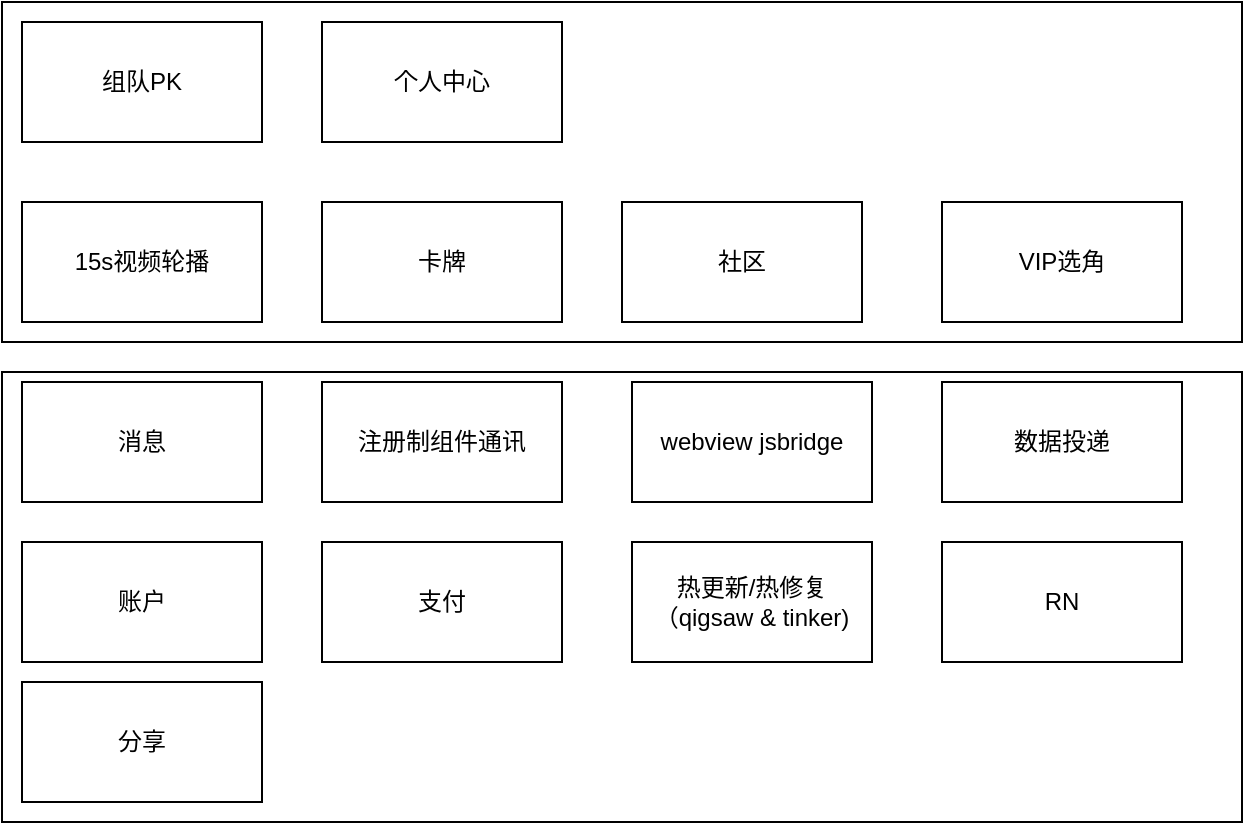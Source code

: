 <mxfile version="12.2.6" type="github" pages="1">
  <diagram id="j1-LDET8rls20Wv6w2DN" name="第 1 页">
    <mxGraphModel dx="932" dy="538" grid="1" gridSize="10" guides="1" tooltips="1" connect="1" arrows="1" fold="1" page="1" pageScale="1" pageWidth="850" pageHeight="1100" math="0" shadow="0">
      <root>
        <mxCell id="0"/>
        <mxCell id="1" parent="0"/>
        <mxCell id="OJRDX98korGpdsTEZYuh-16" value="" style="rounded=0;whiteSpace=wrap;html=1;" vertex="1" parent="1">
          <mxGeometry x="50" y="50" width="620" height="170" as="geometry"/>
        </mxCell>
        <mxCell id="OJRDX98korGpdsTEZYuh-17" value="" style="rounded=0;whiteSpace=wrap;html=1;" vertex="1" parent="1">
          <mxGeometry x="50" y="235" width="620" height="225" as="geometry"/>
        </mxCell>
        <mxCell id="OJRDX98korGpdsTEZYuh-5" value="账户" style="rounded=0;whiteSpace=wrap;html=1;" vertex="1" parent="1">
          <mxGeometry x="60" y="320" width="120" height="60" as="geometry"/>
        </mxCell>
        <mxCell id="OJRDX98korGpdsTEZYuh-6" value="支付" style="rounded=0;whiteSpace=wrap;html=1;" vertex="1" parent="1">
          <mxGeometry x="210" y="320" width="120" height="60" as="geometry"/>
        </mxCell>
        <mxCell id="OJRDX98korGpdsTEZYuh-7" value="热更新/热修复 （qigsaw &amp;amp; tinker)" style="rounded=0;whiteSpace=wrap;html=1;" vertex="1" parent="1">
          <mxGeometry x="365" y="320" width="120" height="60" as="geometry"/>
        </mxCell>
        <mxCell id="OJRDX98korGpdsTEZYuh-8" value="RN" style="rounded=0;whiteSpace=wrap;html=1;" vertex="1" parent="1">
          <mxGeometry x="520" y="320" width="120" height="60" as="geometry"/>
        </mxCell>
        <mxCell id="OJRDX98korGpdsTEZYuh-9" value="消息" style="rounded=0;whiteSpace=wrap;html=1;" vertex="1" parent="1">
          <mxGeometry x="60" y="240" width="120" height="60" as="geometry"/>
        </mxCell>
        <mxCell id="OJRDX98korGpdsTEZYuh-10" value="15s视频轮播" style="rounded=0;whiteSpace=wrap;html=1;" vertex="1" parent="1">
          <mxGeometry x="60" y="150" width="120" height="60" as="geometry"/>
        </mxCell>
        <mxCell id="OJRDX98korGpdsTEZYuh-11" value="卡牌" style="rounded=0;whiteSpace=wrap;html=1;" vertex="1" parent="1">
          <mxGeometry x="210" y="150" width="120" height="60" as="geometry"/>
        </mxCell>
        <mxCell id="OJRDX98korGpdsTEZYuh-12" value="社区" style="rounded=0;whiteSpace=wrap;html=1;" vertex="1" parent="1">
          <mxGeometry x="360" y="150" width="120" height="60" as="geometry"/>
        </mxCell>
        <mxCell id="OJRDX98korGpdsTEZYuh-13" value="注册制组件通讯" style="rounded=0;whiteSpace=wrap;html=1;" vertex="1" parent="1">
          <mxGeometry x="210" y="240" width="120" height="60" as="geometry"/>
        </mxCell>
        <mxCell id="OJRDX98korGpdsTEZYuh-14" value="VIP选角" style="rounded=0;whiteSpace=wrap;html=1;" vertex="1" parent="1">
          <mxGeometry x="520" y="150" width="120" height="60" as="geometry"/>
        </mxCell>
        <mxCell id="OJRDX98korGpdsTEZYuh-15" value="组队PK" style="rounded=0;whiteSpace=wrap;html=1;" vertex="1" parent="1">
          <mxGeometry x="60" y="60" width="120" height="60" as="geometry"/>
        </mxCell>
        <mxCell id="OJRDX98korGpdsTEZYuh-18" value="个人中心" style="rounded=0;whiteSpace=wrap;html=1;" vertex="1" parent="1">
          <mxGeometry x="210" y="60" width="120" height="60" as="geometry"/>
        </mxCell>
        <mxCell id="OJRDX98korGpdsTEZYuh-19" value="webview jsbridge" style="rounded=0;whiteSpace=wrap;html=1;" vertex="1" parent="1">
          <mxGeometry x="365" y="240" width="120" height="60" as="geometry"/>
        </mxCell>
        <mxCell id="OJRDX98korGpdsTEZYuh-20" value="数据投递" style="rounded=0;whiteSpace=wrap;html=1;" vertex="1" parent="1">
          <mxGeometry x="520" y="240" width="120" height="60" as="geometry"/>
        </mxCell>
        <mxCell id="OJRDX98korGpdsTEZYuh-21" value="分享" style="rounded=0;whiteSpace=wrap;html=1;" vertex="1" parent="1">
          <mxGeometry x="60" y="390" width="120" height="60" as="geometry"/>
        </mxCell>
      </root>
    </mxGraphModel>
  </diagram>
</mxfile>
